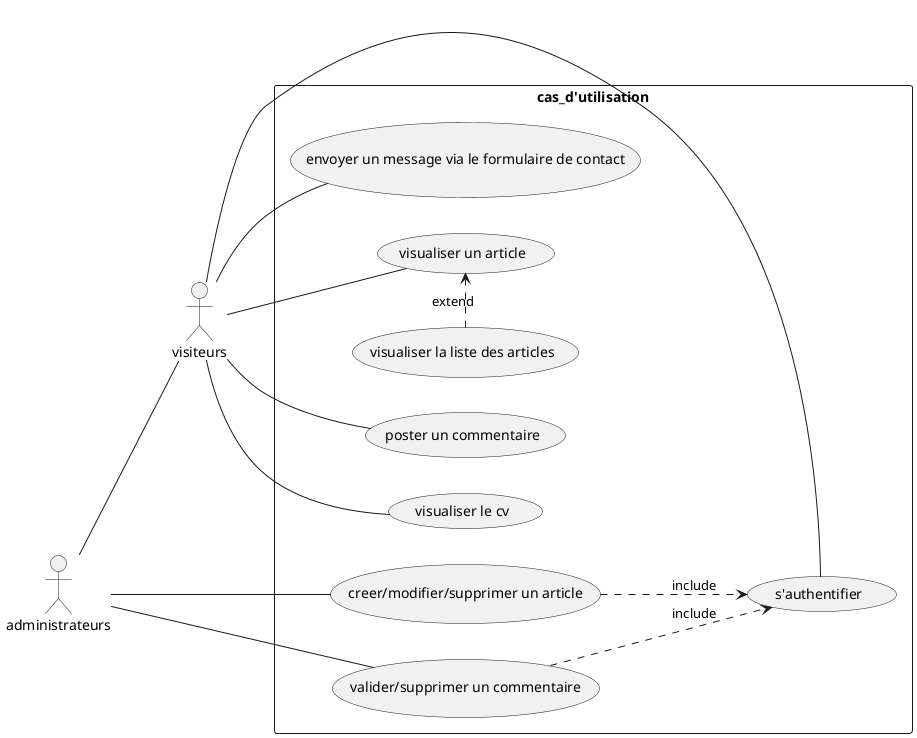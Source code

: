@startuml cas_d'utilisation
scale 1
Left to right direction
skinparam packageStyle rect
actor administrateurs
actor visiteurs

rectangle cas_d'utilisation {

(administrateurs) -- (visiteurs)

(visiteurs) -- (poster un commentaire)
(visiteurs) -- (visualiser le cv)
(visiteurs) -- (envoyer un message via le formulaire de contact)
(visiteurs) -- (visualiser un article)
(visiteurs) -- (s'authentifier)
(administrateurs) -- (creer/modifier/supprimer un article)
(administrateurs) -- (valider/supprimer un commentaire)

(visualiser la liste des articles) .> (visualiser un article):extend

(creer/modifier/supprimer un article) ..> (s'authentifier):include
(valider/supprimer un commentaire) ..> (s'authentifier):include

}
@enduml